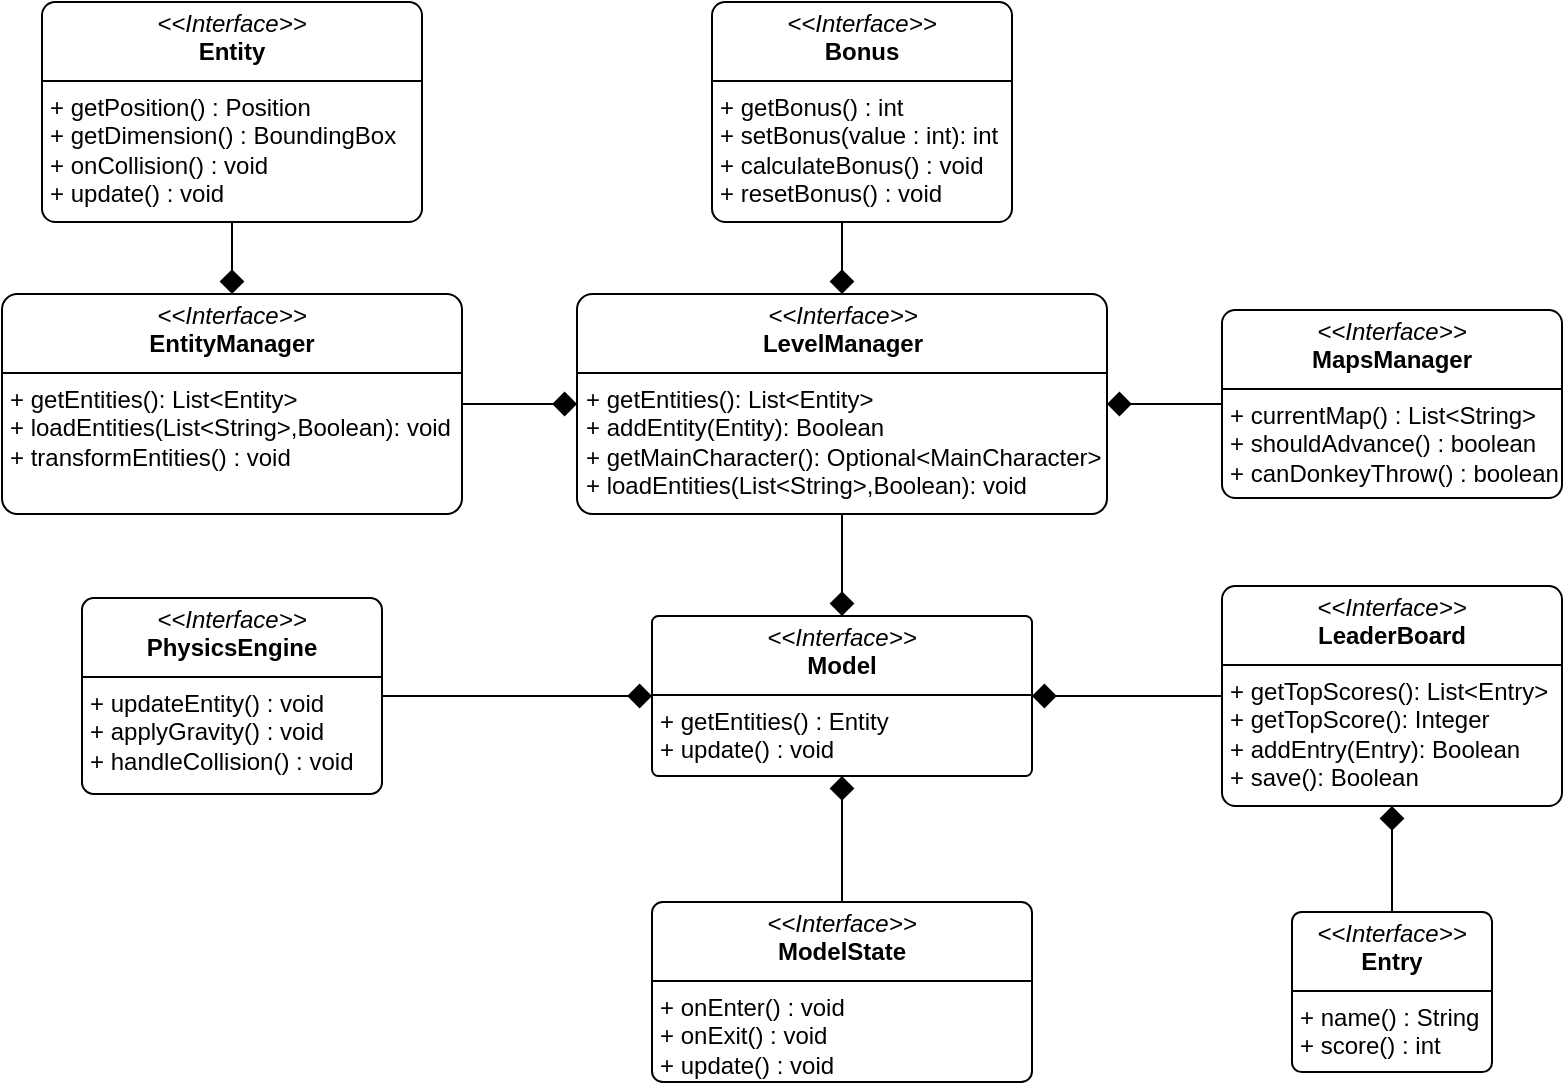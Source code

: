 <mxfile version="27.2.0">
  <diagram name="Pagina-1" id="0Y0WNs-yQkJqN_bYYXhA">
    <mxGraphModel dx="3376" dy="2186" grid="1" gridSize="10" guides="1" tooltips="1" connect="1" arrows="1" fold="1" page="1" pageScale="1" pageWidth="827" pageHeight="1169" math="0" shadow="0">
      <root>
        <mxCell id="0" />
        <mxCell id="1" parent="0" />
        <mxCell id="vz15OmOkXOloLzdPHNXc-1" value="&lt;p style=&quot;margin:0px;margin-top:4px;text-align:center;&quot;&gt;&lt;i&gt;&amp;lt;&amp;lt;Interface&amp;gt;&amp;gt;&lt;/i&gt;&lt;br&gt;&lt;b&gt;Model&lt;/b&gt;&lt;/p&gt;&lt;hr size=&quot;1&quot; style=&quot;border-style:solid;&quot;&gt;&lt;p style=&quot;margin:0px;margin-left:4px;&quot;&gt;+ getEntities() : Entity&lt;/p&gt;&lt;p style=&quot;margin:0px;margin-left:4px;&quot;&gt;+ update() : void&lt;/p&gt;" style="verticalAlign=top;align=left;overflow=fill;html=1;whiteSpace=wrap;rounded=1;arcSize=4;" vertex="1" parent="1">
          <mxGeometry x="-1300" y="-451" width="190" height="80" as="geometry" />
        </mxCell>
        <mxCell id="vz15OmOkXOloLzdPHNXc-20" style="edgeStyle=orthogonalEdgeStyle;rounded=0;orthogonalLoop=1;jettySize=auto;html=1;exitX=0;exitY=0.5;exitDx=0;exitDy=0;entryX=1;entryY=0.5;entryDx=0;entryDy=0;endSize=10;endArrow=diamond;endFill=1;" edge="1" parent="1" source="vz15OmOkXOloLzdPHNXc-2" target="vz15OmOkXOloLzdPHNXc-1">
          <mxGeometry relative="1" as="geometry" />
        </mxCell>
        <mxCell id="vz15OmOkXOloLzdPHNXc-2" value="&lt;p style=&quot;margin:0px;margin-top:4px;text-align:center;&quot;&gt;&lt;i&gt;&amp;lt;&amp;lt;Interface&amp;gt;&amp;gt;&lt;/i&gt;&lt;br&gt;&lt;b&gt;LeaderBoard&lt;/b&gt;&lt;/p&gt;&lt;hr size=&quot;1&quot; style=&quot;border-style:solid;&quot;&gt;&lt;p style=&quot;margin:0px;margin-left:4px;&quot;&gt;+ getTopScores(): List&amp;lt;Entry&amp;gt;&lt;br&gt;+ getTopScore(): Integer&lt;/p&gt;&lt;p style=&quot;margin:0px;margin-left:4px;&quot;&gt;+ addEntry(Entry): Boolean&lt;/p&gt;&lt;p style=&quot;margin:0px;margin-left:4px;&quot;&gt;+ save(): Boolean&lt;/p&gt;" style="verticalAlign=top;align=left;overflow=fill;html=1;whiteSpace=wrap;rounded=1;arcSize=6;" vertex="1" parent="1">
          <mxGeometry x="-1015" y="-466" width="170" height="110" as="geometry" />
        </mxCell>
        <mxCell id="vz15OmOkXOloLzdPHNXc-22" style="edgeStyle=orthogonalEdgeStyle;rounded=0;orthogonalLoop=1;jettySize=auto;html=1;exitX=0.5;exitY=0;exitDx=0;exitDy=0;entryX=0.5;entryY=1;entryDx=0;entryDy=0;endSize=10;endArrow=diamond;endFill=1;" edge="1" parent="1" source="vz15OmOkXOloLzdPHNXc-3" target="vz15OmOkXOloLzdPHNXc-1">
          <mxGeometry relative="1" as="geometry" />
        </mxCell>
        <mxCell id="vz15OmOkXOloLzdPHNXc-3" value="&lt;p style=&quot;margin:0px;margin-top:4px;text-align:center;&quot;&gt;&lt;i&gt;&amp;lt;&amp;lt;Interface&amp;gt;&amp;gt;&lt;/i&gt;&lt;br&gt;&lt;b&gt;ModelState&lt;/b&gt;&lt;/p&gt;&lt;hr size=&quot;1&quot; style=&quot;border-style:solid;&quot;&gt;&lt;p style=&quot;margin:0px;margin-left:4px;&quot;&gt;+ onEnter() : void&lt;/p&gt;&lt;p style=&quot;margin:0px;margin-left:4px;&quot;&gt;+ onExit() : void&lt;/p&gt;&lt;p style=&quot;margin:0px;margin-left:4px;&quot;&gt;+ update() : void&lt;/p&gt;" style="verticalAlign=top;align=left;overflow=fill;html=1;whiteSpace=wrap;rounded=1;arcSize=6;" vertex="1" parent="1">
          <mxGeometry x="-1300" y="-308" width="190" height="90" as="geometry" />
        </mxCell>
        <mxCell id="vz15OmOkXOloLzdPHNXc-19" style="edgeStyle=orthogonalEdgeStyle;rounded=0;orthogonalLoop=1;jettySize=auto;html=1;exitX=0.5;exitY=1;exitDx=0;exitDy=0;entryX=0.5;entryY=0;entryDx=0;entryDy=0;endSize=10;endArrow=diamond;endFill=1;" edge="1" parent="1" source="vz15OmOkXOloLzdPHNXc-14" target="vz15OmOkXOloLzdPHNXc-15">
          <mxGeometry relative="1" as="geometry" />
        </mxCell>
        <mxCell id="vz15OmOkXOloLzdPHNXc-14" value="&lt;p style=&quot;margin:0px;margin-top:4px;text-align:center;&quot;&gt;&lt;i&gt;&amp;lt;&amp;lt;Interface&amp;gt;&amp;gt;&lt;/i&gt;&lt;br&gt;&lt;b&gt;Entity&lt;/b&gt;&lt;/p&gt;&lt;hr size=&quot;1&quot; style=&quot;border-style:solid;&quot;&gt;&lt;p style=&quot;margin:0px;margin-left:4px;&quot;&gt;+ getPosition() : Position&lt;/p&gt;&lt;p style=&quot;margin:0px;margin-left:4px;&quot;&gt;+ getDimension() : BoundingBox&lt;/p&gt;&lt;p style=&quot;margin:0px;margin-left:4px;&quot;&gt;+ onCollision() : void&lt;/p&gt;&lt;p style=&quot;margin:0px;margin-left:4px;&quot;&gt;+ update() : void&lt;/p&gt;" style="verticalAlign=top;align=left;overflow=fill;html=1;whiteSpace=wrap;rounded=1;arcSize=6;" vertex="1" parent="1">
          <mxGeometry x="-1605" y="-758" width="190" height="110" as="geometry" />
        </mxCell>
        <mxCell id="vz15OmOkXOloLzdPHNXc-18" value="" style="edgeStyle=orthogonalEdgeStyle;rounded=0;orthogonalLoop=1;jettySize=auto;html=1;endSize=10;endArrow=diamond;endFill=1;" edge="1" parent="1" source="vz15OmOkXOloLzdPHNXc-15" target="vz15OmOkXOloLzdPHNXc-16">
          <mxGeometry relative="1" as="geometry" />
        </mxCell>
        <mxCell id="vz15OmOkXOloLzdPHNXc-15" value="&lt;p style=&quot;margin:0px;margin-top:4px;text-align:center;&quot;&gt;&lt;i&gt;&amp;lt;&amp;lt;Interface&amp;gt;&amp;gt;&lt;/i&gt;&lt;br&gt;&lt;b&gt;EntityManager&lt;/b&gt;&lt;/p&gt;&lt;hr size=&quot;1&quot; style=&quot;border-style:solid;&quot;&gt;&lt;p style=&quot;margin:0px;margin-left:4px;&quot;&gt;+ getEntities(): List&amp;lt;Entity&amp;gt;&lt;br&gt;&lt;/p&gt;&lt;p style=&quot;margin:0px;margin-left:4px;&quot;&gt;+ loadEntities(List&amp;lt;String&amp;gt;,Boolean): void&lt;/p&gt;&lt;p style=&quot;margin:0px;margin-left:4px;&quot;&gt;+ transformEntities() : void&lt;/p&gt;" style="verticalAlign=top;align=left;overflow=fill;html=1;whiteSpace=wrap;rounded=1;arcSize=7;" vertex="1" parent="1">
          <mxGeometry x="-1625" y="-612" width="230" height="110" as="geometry" />
        </mxCell>
        <mxCell id="vz15OmOkXOloLzdPHNXc-17" style="edgeStyle=orthogonalEdgeStyle;rounded=0;orthogonalLoop=1;jettySize=auto;html=1;exitX=0.5;exitY=1;exitDx=0;exitDy=0;entryX=0.5;entryY=0;entryDx=0;entryDy=0;endSize=10;endArrow=diamond;endFill=1;" edge="1" parent="1" source="vz15OmOkXOloLzdPHNXc-16" target="vz15OmOkXOloLzdPHNXc-1">
          <mxGeometry relative="1" as="geometry" />
        </mxCell>
        <mxCell id="vz15OmOkXOloLzdPHNXc-16" value="&lt;p style=&quot;margin:0px;margin-top:4px;text-align:center;&quot;&gt;&lt;i&gt;&amp;lt;&amp;lt;Interface&amp;gt;&amp;gt;&lt;/i&gt;&lt;br&gt;&lt;b&gt;LevelManager&lt;/b&gt;&lt;/p&gt;&lt;hr size=&quot;1&quot; style=&quot;border-style:solid;&quot;&gt;&lt;p style=&quot;margin:0px;margin-left:4px;&quot;&gt;+ getEntities(): List&amp;lt;Entity&amp;gt;&lt;br&gt;+ addEntity(Entity): Boolean&lt;/p&gt;&lt;p style=&quot;margin:0px;margin-left:4px;&quot;&gt;+ getMainCharacter(): Optional&amp;lt;MainCharacter&amp;gt;&lt;/p&gt;&lt;p style=&quot;margin:0px;margin-left:4px;&quot;&gt;+ loadEntities(List&amp;lt;String&amp;gt;,Boolean): void&lt;/p&gt;" style="verticalAlign=top;align=left;overflow=fill;html=1;whiteSpace=wrap;rounded=1;arcSize=7;" vertex="1" parent="1">
          <mxGeometry x="-1337.5" y="-612" width="265" height="110" as="geometry" />
        </mxCell>
        <mxCell id="vz15OmOkXOloLzdPHNXc-24" style="edgeStyle=orthogonalEdgeStyle;rounded=0;orthogonalLoop=1;jettySize=auto;html=1;exitX=0.5;exitY=1;exitDx=0;exitDy=0;entryX=0.5;entryY=0;entryDx=0;entryDy=0;endSize=10;endArrow=diamond;endFill=1;" edge="1" parent="1" source="vz15OmOkXOloLzdPHNXc-23" target="vz15OmOkXOloLzdPHNXc-16">
          <mxGeometry relative="1" as="geometry" />
        </mxCell>
        <mxCell id="vz15OmOkXOloLzdPHNXc-23" value="&lt;p style=&quot;margin:0px;margin-top:4px;text-align:center;&quot;&gt;&lt;i&gt;&amp;lt;&amp;lt;Interface&amp;gt;&amp;gt;&lt;/i&gt;&lt;br&gt;&lt;b&gt;Bonus&lt;/b&gt;&lt;/p&gt;&lt;hr size=&quot;1&quot; style=&quot;border-style:solid;&quot;&gt;&lt;p style=&quot;margin:0px;margin-left:4px;&quot;&gt;+ getBonus() : int&lt;/p&gt;&lt;p style=&quot;margin:0px;margin-left:4px;&quot;&gt;+ setBonus(value : int): int&lt;/p&gt;&lt;p style=&quot;margin:0px;margin-left:4px;&quot;&gt;+ calculateBonus() : void&lt;/p&gt;&lt;p style=&quot;margin:0px;margin-left:4px;&quot;&gt;+ resetBonus() : void&lt;/p&gt;" style="verticalAlign=top;align=left;overflow=fill;html=1;whiteSpace=wrap;rounded=1;arcSize=6;" vertex="1" parent="1">
          <mxGeometry x="-1270" y="-758" width="150" height="110" as="geometry" />
        </mxCell>
        <mxCell id="vz15OmOkXOloLzdPHNXc-26" style="edgeStyle=orthogonalEdgeStyle;rounded=0;orthogonalLoop=1;jettySize=auto;html=1;exitX=1;exitY=0.5;exitDx=0;exitDy=0;entryX=0;entryY=0.5;entryDx=0;entryDy=0;endSize=10;endArrow=diamond;endFill=1;" edge="1" parent="1" source="vz15OmOkXOloLzdPHNXc-25" target="vz15OmOkXOloLzdPHNXc-1">
          <mxGeometry relative="1" as="geometry" />
        </mxCell>
        <mxCell id="vz15OmOkXOloLzdPHNXc-25" value="&lt;p style=&quot;margin:0px;margin-top:4px;text-align:center;&quot;&gt;&lt;i&gt;&amp;lt;&amp;lt;Interface&amp;gt;&amp;gt;&lt;/i&gt;&lt;br&gt;&lt;b&gt;PhysicsEngine&lt;/b&gt;&lt;/p&gt;&lt;hr size=&quot;1&quot; style=&quot;border-style:solid;&quot;&gt;&lt;p style=&quot;margin:0px;margin-left:4px;&quot;&gt;+ updateEntity() : void&lt;/p&gt;&lt;p style=&quot;margin:0px;margin-left:4px;&quot;&gt;+ applyGravity() : void&lt;/p&gt;&lt;p style=&quot;margin:0px;margin-left:4px;&quot;&gt;+ handleCollision() : void&lt;/p&gt;&lt;p style=&quot;margin:0px;margin-left:4px;&quot;&gt;&lt;br&gt;&lt;/p&gt;" style="verticalAlign=top;align=left;overflow=fill;html=1;whiteSpace=wrap;rounded=1;arcSize=6;" vertex="1" parent="1">
          <mxGeometry x="-1585" y="-460" width="150" height="98" as="geometry" />
        </mxCell>
        <mxCell id="vz15OmOkXOloLzdPHNXc-28" style="edgeStyle=orthogonalEdgeStyle;rounded=0;orthogonalLoop=1;jettySize=auto;html=1;exitX=0.5;exitY=0;exitDx=0;exitDy=0;entryX=0.5;entryY=1;entryDx=0;entryDy=0;endSize=10;endArrow=diamond;endFill=1;" edge="1" parent="1" source="vz15OmOkXOloLzdPHNXc-27" target="vz15OmOkXOloLzdPHNXc-2">
          <mxGeometry relative="1" as="geometry" />
        </mxCell>
        <mxCell id="vz15OmOkXOloLzdPHNXc-27" value="&lt;p style=&quot;margin:0px;margin-top:4px;text-align:center;&quot;&gt;&lt;i&gt;&amp;lt;&amp;lt;Interface&amp;gt;&amp;gt;&lt;/i&gt;&lt;br&gt;&lt;b&gt;Entry&lt;/b&gt;&lt;/p&gt;&lt;hr size=&quot;1&quot; style=&quot;border-style:solid;&quot;&gt;&lt;p style=&quot;margin:0px;margin-left:4px;&quot;&gt;+ name() : String&lt;/p&gt;&lt;p style=&quot;margin:0px;margin-left:4px;&quot;&gt;+ score() : int&lt;/p&gt;" style="verticalAlign=top;align=left;overflow=fill;html=1;whiteSpace=wrap;rounded=1;arcSize=6;" vertex="1" parent="1">
          <mxGeometry x="-980" y="-303" width="100" height="80" as="geometry" />
        </mxCell>
        <mxCell id="vz15OmOkXOloLzdPHNXc-30" style="edgeStyle=orthogonalEdgeStyle;rounded=0;orthogonalLoop=1;jettySize=auto;html=1;exitX=0;exitY=0.5;exitDx=0;exitDy=0;entryX=1;entryY=0.5;entryDx=0;entryDy=0;endSize=10;endArrow=diamond;endFill=1;" edge="1" parent="1" source="vz15OmOkXOloLzdPHNXc-29" target="vz15OmOkXOloLzdPHNXc-16">
          <mxGeometry relative="1" as="geometry" />
        </mxCell>
        <mxCell id="vz15OmOkXOloLzdPHNXc-29" value="&lt;p style=&quot;margin:0px;margin-top:4px;text-align:center;&quot;&gt;&lt;i&gt;&amp;lt;&amp;lt;Interface&amp;gt;&amp;gt;&lt;/i&gt;&lt;br&gt;&lt;b&gt;MapsManager&lt;/b&gt;&lt;/p&gt;&lt;hr size=&quot;1&quot; style=&quot;border-style:solid;&quot;&gt;&lt;p style=&quot;margin:0px;margin-left:4px;&quot;&gt;+ currentMap() : List&amp;lt;String&amp;gt;&lt;/p&gt;&lt;p style=&quot;margin:0px;margin-left:4px;&quot;&gt;+ shouldAdvance() : boolean&lt;/p&gt;&lt;p style=&quot;margin:0px;margin-left:4px;&quot;&gt;+ canDonkeyThrow() : boolean&lt;/p&gt;" style="verticalAlign=top;align=left;overflow=fill;html=1;whiteSpace=wrap;rounded=1;arcSize=7;" vertex="1" parent="1">
          <mxGeometry x="-1015" y="-604" width="170" height="94" as="geometry" />
        </mxCell>
      </root>
    </mxGraphModel>
  </diagram>
</mxfile>
